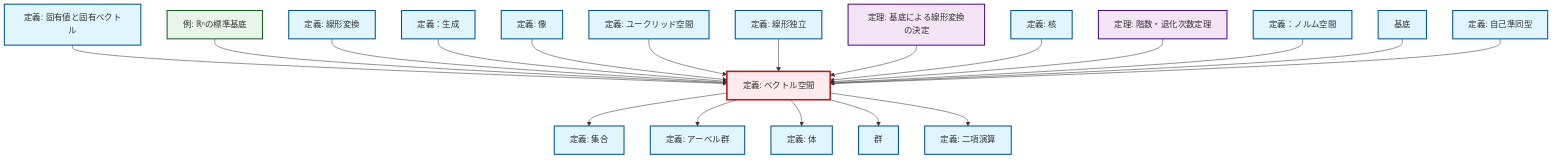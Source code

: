 graph TD
    classDef definition fill:#e1f5fe,stroke:#01579b,stroke-width:2px
    classDef theorem fill:#f3e5f5,stroke:#4a148c,stroke-width:2px
    classDef axiom fill:#fff3e0,stroke:#e65100,stroke-width:2px
    classDef example fill:#e8f5e9,stroke:#1b5e20,stroke-width:2px
    classDef current fill:#ffebee,stroke:#b71c1c,stroke-width:3px
    ex-standard-basis-rn["例: ℝⁿの標準基底"]:::example
    def-image["定義: 像"]:::definition
    def-set["定義: 集合"]:::definition
    def-linear-independence["定義: 線形独立"]:::definition
    def-kernel["定義: 核"]:::definition
    def-vector-space["定義: ベクトル空間"]:::definition
    thm-linear-transformation-basis["定理: 基底による線形変換の決定"]:::theorem
    def-abelian-group["定義: アーベル群"]:::definition
    def-normed-vector-space["定義：ノルム空間"]:::definition
    def-endomorphism["定義: 自己準同型"]:::definition
    def-span["定義：生成"]:::definition
    def-binary-operation["定義: 二項演算"]:::definition
    def-group["群"]:::definition
    def-basis["基底"]:::definition
    def-field["定義: 体"]:::definition
    def-eigenvalue-eigenvector["定義: 固有値と固有ベクトル"]:::definition
    def-linear-transformation["定義: 線形変換"]:::definition
    def-euclidean-space["定義: ユークリッド空間"]:::definition
    thm-rank-nullity["定理: 階数・退化次数定理"]:::theorem
    def-eigenvalue-eigenvector --> def-vector-space
    ex-standard-basis-rn --> def-vector-space
    def-linear-transformation --> def-vector-space
    def-vector-space --> def-set
    def-span --> def-vector-space
    def-image --> def-vector-space
    def-euclidean-space --> def-vector-space
    def-linear-independence --> def-vector-space
    thm-linear-transformation-basis --> def-vector-space
    def-kernel --> def-vector-space
    thm-rank-nullity --> def-vector-space
    def-normed-vector-space --> def-vector-space
    def-basis --> def-vector-space
    def-endomorphism --> def-vector-space
    def-vector-space --> def-abelian-group
    def-vector-space --> def-field
    def-vector-space --> def-group
    def-vector-space --> def-binary-operation
    class def-vector-space current